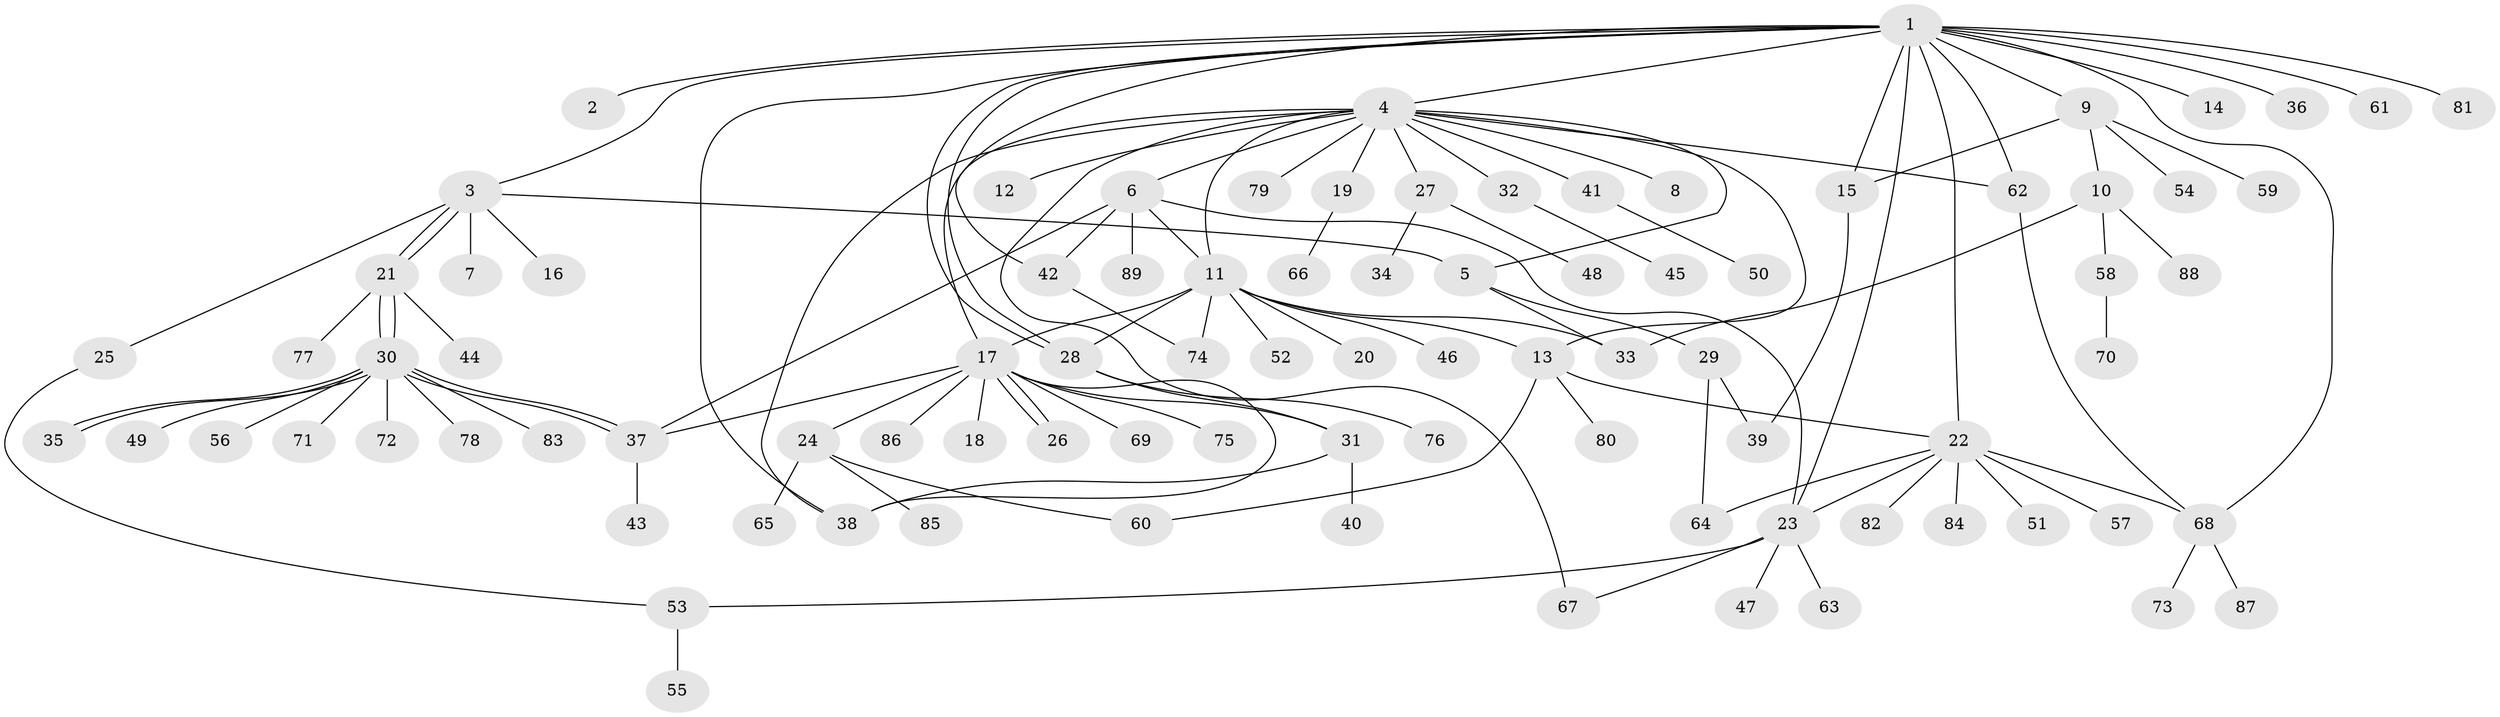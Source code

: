 // coarse degree distribution, {15: 0.015873015873015872, 1: 0.6031746031746031, 5: 0.047619047619047616, 9: 0.015873015873015872, 6: 0.031746031746031744, 2: 0.031746031746031744, 4: 0.06349206349206349, 3: 0.12698412698412698, 14: 0.015873015873015872, 11: 0.015873015873015872, 8: 0.015873015873015872, 10: 0.015873015873015872}
// Generated by graph-tools (version 1.1) at 2025/36/03/04/25 23:36:40]
// undirected, 89 vertices, 121 edges
graph export_dot {
  node [color=gray90,style=filled];
  1;
  2;
  3;
  4;
  5;
  6;
  7;
  8;
  9;
  10;
  11;
  12;
  13;
  14;
  15;
  16;
  17;
  18;
  19;
  20;
  21;
  22;
  23;
  24;
  25;
  26;
  27;
  28;
  29;
  30;
  31;
  32;
  33;
  34;
  35;
  36;
  37;
  38;
  39;
  40;
  41;
  42;
  43;
  44;
  45;
  46;
  47;
  48;
  49;
  50;
  51;
  52;
  53;
  54;
  55;
  56;
  57;
  58;
  59;
  60;
  61;
  62;
  63;
  64;
  65;
  66;
  67;
  68;
  69;
  70;
  71;
  72;
  73;
  74;
  75;
  76;
  77;
  78;
  79;
  80;
  81;
  82;
  83;
  84;
  85;
  86;
  87;
  88;
  89;
  1 -- 2;
  1 -- 3;
  1 -- 4;
  1 -- 9;
  1 -- 14;
  1 -- 15;
  1 -- 22;
  1 -- 23;
  1 -- 28;
  1 -- 28;
  1 -- 36;
  1 -- 38;
  1 -- 42;
  1 -- 61;
  1 -- 62;
  1 -- 68;
  1 -- 81;
  3 -- 5;
  3 -- 7;
  3 -- 16;
  3 -- 21;
  3 -- 21;
  3 -- 25;
  4 -- 5;
  4 -- 6;
  4 -- 8;
  4 -- 11;
  4 -- 12;
  4 -- 13;
  4 -- 17;
  4 -- 19;
  4 -- 27;
  4 -- 32;
  4 -- 38;
  4 -- 41;
  4 -- 62;
  4 -- 67;
  4 -- 79;
  5 -- 29;
  5 -- 33;
  6 -- 11;
  6 -- 23;
  6 -- 37;
  6 -- 42;
  6 -- 89;
  9 -- 10;
  9 -- 15;
  9 -- 54;
  9 -- 59;
  10 -- 33;
  10 -- 58;
  10 -- 88;
  11 -- 13;
  11 -- 17;
  11 -- 20;
  11 -- 28;
  11 -- 33;
  11 -- 46;
  11 -- 52;
  11 -- 74;
  13 -- 22;
  13 -- 60;
  13 -- 80;
  15 -- 39;
  17 -- 18;
  17 -- 24;
  17 -- 26;
  17 -- 26;
  17 -- 31;
  17 -- 37;
  17 -- 38;
  17 -- 69;
  17 -- 75;
  17 -- 86;
  19 -- 66;
  21 -- 30;
  21 -- 30;
  21 -- 44;
  21 -- 77;
  22 -- 23;
  22 -- 51;
  22 -- 57;
  22 -- 64;
  22 -- 68;
  22 -- 82;
  22 -- 84;
  23 -- 47;
  23 -- 53;
  23 -- 63;
  23 -- 67;
  24 -- 60;
  24 -- 65;
  24 -- 85;
  25 -- 53;
  27 -- 34;
  27 -- 48;
  28 -- 31;
  28 -- 76;
  29 -- 39;
  29 -- 64;
  30 -- 35;
  30 -- 35;
  30 -- 37;
  30 -- 37;
  30 -- 49;
  30 -- 56;
  30 -- 71;
  30 -- 72;
  30 -- 78;
  30 -- 83;
  31 -- 38;
  31 -- 40;
  32 -- 45;
  37 -- 43;
  41 -- 50;
  42 -- 74;
  53 -- 55;
  58 -- 70;
  62 -- 68;
  68 -- 73;
  68 -- 87;
}
